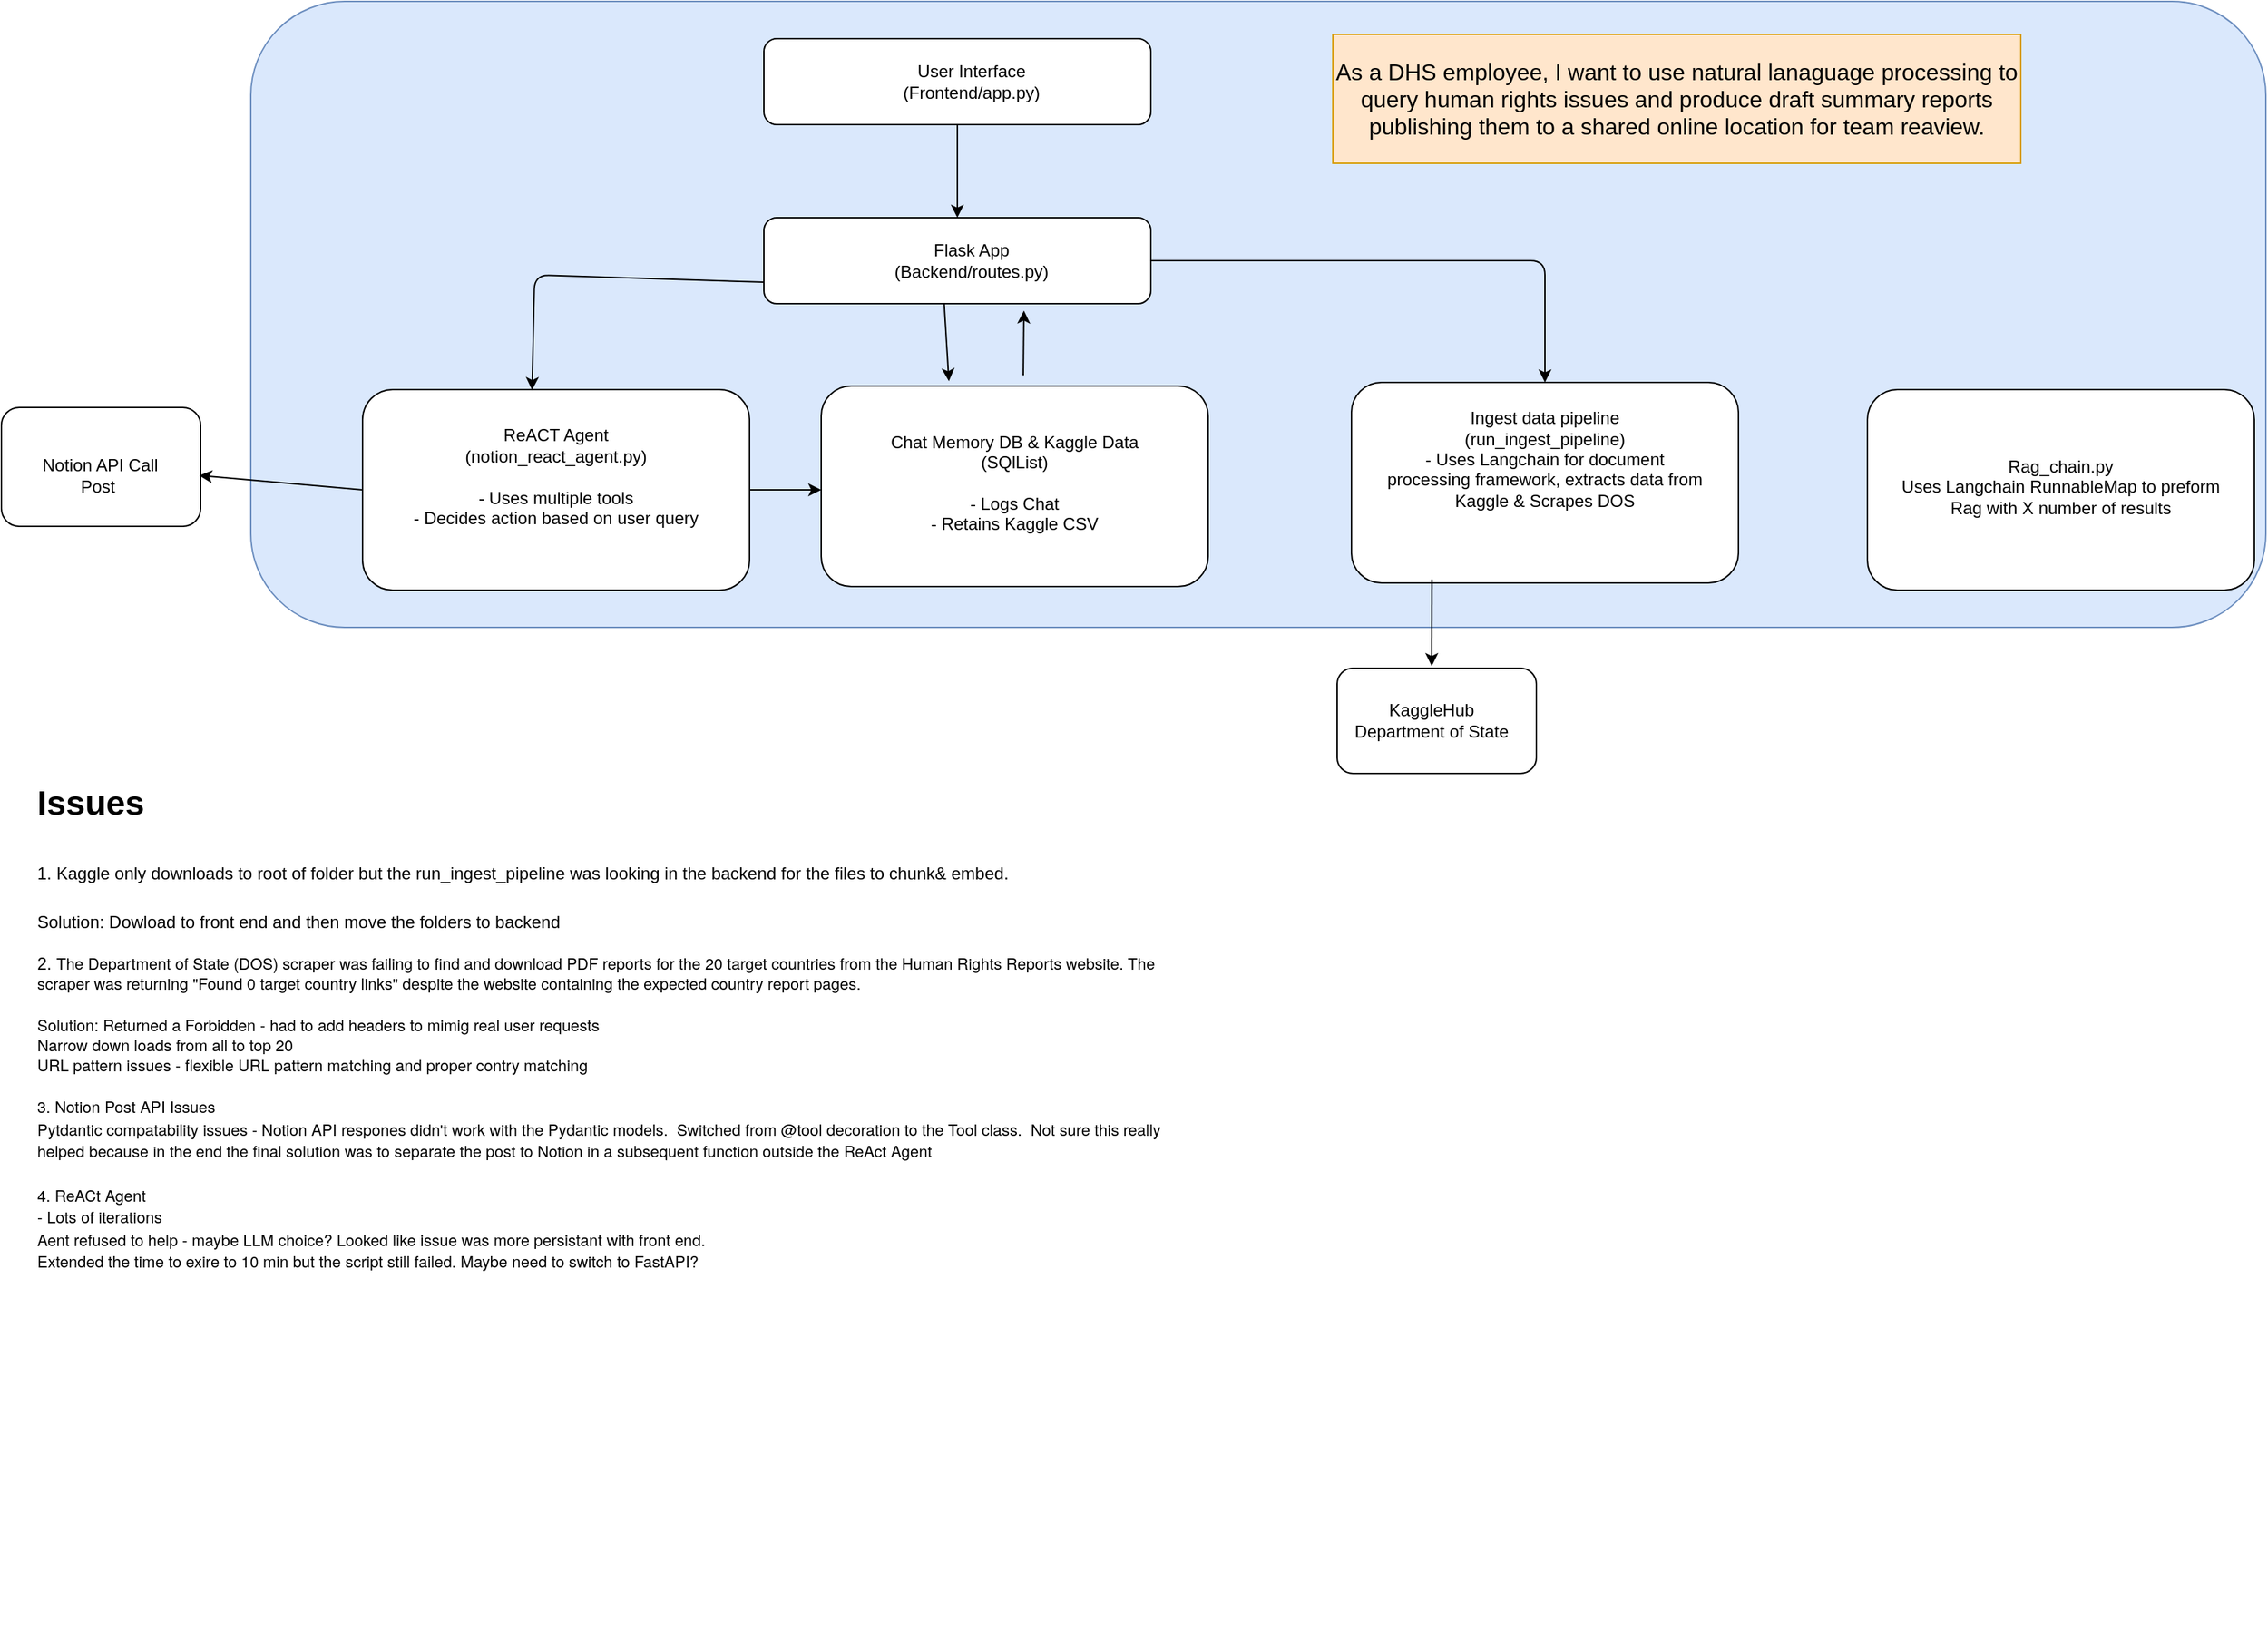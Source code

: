 <mxfile>
    <diagram id="yJQCKHnWqSj0qzvx5GCp" name="Page-1">
        <mxGraphModel dx="1893" dy="1113" grid="0" gridSize="10" guides="1" tooltips="1" connect="1" arrows="1" fold="1" page="1" pageScale="1" pageWidth="1920" pageHeight="1200" math="0" shadow="0">
            <root>
                <mxCell id="0"/>
                <mxCell id="1" parent="0"/>
                <mxCell id="29" value="" style="rounded=1;whiteSpace=wrap;html=1;fillColor=#dae8fc;strokeColor=#6c8ebf;" vertex="1" parent="1">
                    <mxGeometry x="192" y="9" width="1406" height="437" as="geometry"/>
                </mxCell>
                <mxCell id="4" value="" style="rounded=1;whiteSpace=wrap;html=1;" vertex="1" parent="1">
                    <mxGeometry x="550" y="35" width="270" height="60" as="geometry"/>
                </mxCell>
                <mxCell id="5" value="User Interface&lt;div&gt;&lt;span style=&quot;background-color: transparent;&quot;&gt;(Frontend/app.py)&lt;/span&gt;&lt;/div&gt;" style="text;html=1;align=center;verticalAlign=middle;whiteSpace=wrap;rounded=0;" vertex="1" parent="1">
                    <mxGeometry x="610" y="50" width="170" height="30" as="geometry"/>
                </mxCell>
                <mxCell id="6" style="edgeStyle=none;html=1;exitX=0.5;exitY=1;exitDx=0;exitDy=0;entryX=0.5;entryY=0;entryDx=0;entryDy=0;" edge="1" parent="1" source="4" target="7">
                    <mxGeometry relative="1" as="geometry"/>
                </mxCell>
                <mxCell id="7" value="" style="rounded=1;whiteSpace=wrap;html=1;" vertex="1" parent="1">
                    <mxGeometry x="550" y="160" width="270" height="60" as="geometry"/>
                </mxCell>
                <mxCell id="8" value="&lt;div&gt;&lt;font color=&quot;#000000&quot;&gt;Flask App&lt;/font&gt;&lt;/div&gt;&lt;div&gt;(Backend/routes.py)&lt;/div&gt;" style="text;html=1;align=center;verticalAlign=middle;whiteSpace=wrap;rounded=0;" vertex="1" parent="1">
                    <mxGeometry x="610" y="175" width="170" height="30" as="geometry"/>
                </mxCell>
                <mxCell id="9" style="edgeStyle=none;html=1;exitX=0;exitY=0.75;exitDx=0;exitDy=0;entryX=0.438;entryY=0.002;entryDx=0;entryDy=0;entryPerimeter=0;" edge="1" parent="1" source="7" target="10">
                    <mxGeometry relative="1" as="geometry">
                        <mxPoint x="680" y="230" as="sourcePoint"/>
                        <mxPoint x="380" y="276" as="targetPoint"/>
                        <Array as="points">
                            <mxPoint x="390" y="200"/>
                        </Array>
                    </mxGeometry>
                </mxCell>
                <mxCell id="10" value="" style="rounded=1;whiteSpace=wrap;html=1;" vertex="1" parent="1">
                    <mxGeometry x="270" y="280" width="270" height="140" as="geometry"/>
                </mxCell>
                <mxCell id="11" value="&lt;div&gt;&lt;span style=&quot;background-color: transparent;&quot;&gt;ReACT Agent&lt;/span&gt;&lt;/div&gt;&lt;div&gt;&lt;span style=&quot;background-color: transparent;&quot;&gt;(notion_react_agent.py)&lt;/span&gt;&lt;/div&gt;&lt;div&gt;&lt;span style=&quot;background-color: transparent;&quot;&gt;&lt;br&gt;&lt;/span&gt;&lt;/div&gt;&lt;div&gt;&lt;span style=&quot;background-color: transparent;&quot;&gt;- Uses multiple tools&lt;/span&gt;&lt;/div&gt;&lt;div&gt;&lt;span style=&quot;background-color: transparent;&quot;&gt;- Decides action based on user query&lt;/span&gt;&lt;/div&gt;&lt;div&gt;&lt;span style=&quot;background-color: transparent;&quot;&gt;&lt;br&gt;&lt;/span&gt;&lt;/div&gt;" style="text;html=1;align=center;verticalAlign=middle;whiteSpace=wrap;rounded=0;" vertex="1" parent="1">
                    <mxGeometry x="290" y="295" width="230" height="105" as="geometry"/>
                </mxCell>
                <mxCell id="13" value="" style="rounded=1;whiteSpace=wrap;html=1;" vertex="1" parent="1">
                    <mxGeometry x="590" y="277.5" width="270" height="140" as="geometry"/>
                </mxCell>
                <mxCell id="14" value="&lt;div&gt;&lt;span style=&quot;background-color: transparent;&quot;&gt;Chat Memory DB &amp;amp; Kaggle Data&lt;/span&gt;&lt;/div&gt;&lt;div&gt;&lt;span style=&quot;background-color: transparent;&quot;&gt;(SQlList)&lt;/span&gt;&lt;/div&gt;&lt;div&gt;&lt;span style=&quot;background-color: transparent;&quot;&gt;&lt;br&gt;&lt;/span&gt;&lt;/div&gt;&lt;div&gt;&lt;span style=&quot;background-color: transparent;&quot;&gt;- Logs Chat&lt;/span&gt;&lt;/div&gt;&lt;div&gt;- Retains Kaggle CSV&lt;/div&gt;" style="text;html=1;align=center;verticalAlign=middle;whiteSpace=wrap;rounded=0;" vertex="1" parent="1">
                    <mxGeometry x="610" y="292.5" width="230" height="105" as="geometry"/>
                </mxCell>
                <mxCell id="15" style="edgeStyle=none;html=1;entryX=0.672;entryY=1.081;entryDx=0;entryDy=0;entryPerimeter=0;" edge="1" parent="1" target="7">
                    <mxGeometry relative="1" as="geometry">
                        <mxPoint x="731" y="270" as="sourcePoint"/>
                    </mxGeometry>
                </mxCell>
                <mxCell id="16" value="" style="rounded=1;whiteSpace=wrap;html=1;" vertex="1" parent="1">
                    <mxGeometry x="960" y="275" width="270" height="140" as="geometry"/>
                </mxCell>
                <mxCell id="17" value="&lt;div&gt;&lt;span style=&quot;background-color: transparent;&quot;&gt;Ingest data pipeline&lt;/span&gt;&lt;/div&gt;&lt;div&gt;(run_ingest_pipeline)&lt;/div&gt;&lt;div&gt;&lt;span style=&quot;background-color: transparent;&quot;&gt;- Uses Langchain for document processing framework, extracts data from Kaggle &amp;amp; Scrapes DOS&lt;/span&gt;&lt;/div&gt;&lt;div&gt;&lt;span style=&quot;background-color: transparent;&quot;&gt;&lt;br&gt;&lt;/span&gt;&lt;/div&gt;&lt;div&gt;&lt;span style=&quot;background-color: transparent;&quot;&gt;&lt;br&gt;&lt;/span&gt;&lt;/div&gt;" style="text;html=1;align=center;verticalAlign=middle;whiteSpace=wrap;rounded=0;" vertex="1" parent="1">
                    <mxGeometry x="980" y="290" width="230" height="105" as="geometry"/>
                </mxCell>
                <mxCell id="19" value="" style="rounded=1;whiteSpace=wrap;html=1;" vertex="1" parent="1">
                    <mxGeometry x="1320" y="280" width="270" height="140" as="geometry"/>
                </mxCell>
                <mxCell id="20" value="&lt;div&gt;&lt;span style=&quot;background-color: transparent;&quot;&gt;Rag_chain.py&lt;/span&gt;&lt;/div&gt;&lt;div&gt;Uses Langchain RunnableMap to preform Rag with X number of results&lt;/div&gt;" style="text;html=1;align=center;verticalAlign=middle;whiteSpace=wrap;rounded=0;" vertex="1" parent="1">
                    <mxGeometry x="1340" y="295" width="230" height="105" as="geometry"/>
                </mxCell>
                <mxCell id="23" value="" style="endArrow=classic;html=1;exitX=1;exitY=0.5;exitDx=0;exitDy=0;" edge="1" parent="1" source="10">
                    <mxGeometry width="50" height="50" relative="1" as="geometry">
                        <mxPoint x="820" y="400" as="sourcePoint"/>
                        <mxPoint x="590" y="350" as="targetPoint"/>
                    </mxGeometry>
                </mxCell>
                <mxCell id="25" style="edgeStyle=none;html=1;entryX=0.33;entryY=-0.024;entryDx=0;entryDy=0;entryPerimeter=0;exitX=0.466;exitY=1.004;exitDx=0;exitDy=0;exitPerimeter=0;" edge="1" parent="1" source="7" target="13">
                    <mxGeometry relative="1" as="geometry">
                        <mxPoint x="741" y="280" as="sourcePoint"/>
                        <mxPoint x="741" y="235" as="targetPoint"/>
                    </mxGeometry>
                </mxCell>
                <mxCell id="26" style="edgeStyle=none;html=1;entryX=0.5;entryY=0;entryDx=0;entryDy=0;exitX=1;exitY=0.5;exitDx=0;exitDy=0;" edge="1" parent="1" source="7" target="16">
                    <mxGeometry relative="1" as="geometry">
                        <mxPoint x="741" y="280" as="sourcePoint"/>
                        <mxPoint x="741" y="235" as="targetPoint"/>
                        <Array as="points">
                            <mxPoint x="1095" y="190"/>
                        </Array>
                    </mxGeometry>
                </mxCell>
                <mxCell id="27" value="As a DHS employee, I want to use natural lanaguage processing to query human rights issues and produce draft summary reports publishing them to a shared online location for team reaview." style="text;html=1;align=center;verticalAlign=middle;whiteSpace=wrap;rounded=0;fontSize=16;fillColor=#ffe6cc;strokeColor=#d79b00;" vertex="1" parent="1">
                    <mxGeometry x="947" y="32" width="480" height="90" as="geometry"/>
                </mxCell>
                <mxCell id="28" value="&lt;h1 style=&quot;margin-top: 0px;&quot;&gt;&lt;span style=&quot;background-color: transparent;&quot;&gt;Issues&amp;nbsp;&lt;/span&gt;&lt;/h1&gt;&lt;h1 style=&quot;margin-top: 0px;&quot;&gt;&lt;span style=&quot;background-color: transparent; font-size: 12px; font-weight: normal;&quot;&gt;1. Kaggle only downloads to root of folder but the run_ingest_pipeline was looking in the backend for the files to chunk&amp;amp; embed.&lt;/span&gt;&lt;/h1&gt;&lt;div&gt;&lt;span style=&quot;background-color: transparent; font-size: 12px; font-weight: normal;&quot;&gt;Solution: Dowload to front end and then move the folders to backend&lt;/span&gt;&lt;/div&gt;&lt;div&gt;&lt;span style=&quot;background-color: transparent; font-size: 12px; font-weight: normal;&quot;&gt;&lt;br&gt;&lt;/span&gt;&lt;/div&gt;&lt;div&gt;&lt;span style=&quot;background-color: transparent; font-size: 12px; font-weight: normal;&quot;&gt;2.&amp;nbsp;&lt;/span&gt;&lt;span style=&quot;color: rgb(0, 0, 0); font-family: &amp;quot;Helvetica Neue&amp;quot;; font-size: 11px; background-color: transparent;&quot;&gt;The Department of State (DOS) scraper was failing to find and download PDF reports for the 20 target countries from the Human Rights Reports website. The scraper was returning &quot;Found 0 target country links&quot; despite the website containing the expected country report pages.&amp;nbsp;&lt;/span&gt;&lt;/div&gt;&lt;div&gt;&lt;span style=&quot;color: rgb(0, 0, 0); font-family: &amp;quot;Helvetica Neue&amp;quot;; font-size: 11px; background-color: transparent;&quot;&gt;&lt;br&gt;&lt;/span&gt;&lt;/div&gt;&lt;div&gt;&lt;span style=&quot;color: rgb(0, 0, 0); font-family: &amp;quot;Helvetica Neue&amp;quot;; font-size: 11px; background-color: transparent;&quot;&gt;Solution: Returned a Forbidden - had to add headers to mimig real user requests&lt;/span&gt;&lt;/div&gt;&lt;div&gt;&lt;span style=&quot;background-color: transparent; font-family: &amp;quot;Helvetica Neue&amp;quot;; font-size: 11px;&quot;&gt;Narrow down loads from all to top 20&lt;/span&gt;&lt;/div&gt;&lt;div&gt;&lt;span style=&quot;background-color: transparent; font-family: &amp;quot;Helvetica Neue&amp;quot;; font-size: 11px;&quot;&gt;URL pattern issues - flexible URL pattern matching and proper contry matching&amp;nbsp;&lt;/span&gt;&lt;/div&gt;&lt;div&gt;&lt;span style=&quot;background-color: transparent; font-family: &amp;quot;Helvetica Neue&amp;quot;; font-size: 11px;&quot;&gt;&lt;br&gt;&lt;/span&gt;&lt;/div&gt;&lt;div&gt;&lt;span style=&quot;background-color: transparent; font-family: &amp;quot;Helvetica Neue&amp;quot;; font-size: 11px;&quot;&gt;3. Notion Post API Issues&lt;/span&gt;&lt;/div&gt;&lt;div&gt;&lt;font face=&quot;Helvetica Neue&quot;&gt;&lt;span style=&quot;font-size: 11px;&quot;&gt;Pytdantic compatability issues - Notion API respones didn&#39;t work with the Pydantic models.&amp;nbsp; Switched from @tool decoration to the Tool class.&amp;nbsp; Not sure this really helped because in the end the final solution was to separate the post to Notion in a subsequent function outside the ReAct Agent&lt;/span&gt;&lt;/font&gt;&lt;/div&gt;&lt;div&gt;&lt;font face=&quot;Helvetica Neue&quot;&gt;&lt;span style=&quot;font-size: 11px;&quot;&gt;&lt;br&gt;&lt;/span&gt;&lt;/font&gt;&lt;/div&gt;&lt;div&gt;&lt;font face=&quot;Helvetica Neue&quot;&gt;&lt;span style=&quot;font-size: 11px;&quot;&gt;4. ReACt Agent&lt;/span&gt;&lt;/font&gt;&lt;/div&gt;&lt;div&gt;&lt;font face=&quot;Helvetica Neue&quot;&gt;&lt;span style=&quot;font-size: 11px;&quot;&gt;- Lots of iterations&lt;/span&gt;&lt;/font&gt;&lt;/div&gt;&lt;div&gt;&lt;font face=&quot;Helvetica Neue&quot;&gt;&lt;span style=&quot;font-size: 11px;&quot;&gt;Aent refused to help - maybe LLM choice? Looked like issue was more persistant with front end.&lt;/span&gt;&lt;/font&gt;&lt;/div&gt;&lt;div&gt;&lt;font face=&quot;Helvetica Neue&quot;&gt;&lt;span style=&quot;font-size: 11px;&quot;&gt;Extended the time to exire to 10 min but the script still failed. Maybe need to switch to FastAPI?&lt;/span&gt;&lt;/font&gt;&lt;/div&gt;&lt;div&gt;&lt;font face=&quot;Helvetica Neue&quot;&gt;&lt;span style=&quot;font-size: 11px;&quot;&gt;&lt;br&gt;&lt;/span&gt;&lt;/font&gt;&lt;/div&gt;" style="text;html=1;whiteSpace=wrap;overflow=hidden;rounded=0;" vertex="1" parent="1">
                    <mxGeometry x="41" y="548" width="810" height="601" as="geometry"/>
                </mxCell>
                <mxCell id="30" value="" style="rounded=1;whiteSpace=wrap;html=1;" vertex="1" parent="1">
                    <mxGeometry x="18" y="292.5" width="139" height="83" as="geometry"/>
                </mxCell>
                <mxCell id="31" value="&lt;div&gt;Notion API Call&lt;/div&gt;&lt;div&gt;Post&amp;nbsp;&lt;/div&gt;" style="text;html=1;align=center;verticalAlign=middle;whiteSpace=wrap;rounded=0;" vertex="1" parent="1">
                    <mxGeometry x="18" y="312" width="138" height="56" as="geometry"/>
                </mxCell>
                <mxCell id="32" value="" style="endArrow=classic;html=1;entryX=1;entryY=0.5;entryDx=0;entryDy=0;exitX=0;exitY=0.5;exitDx=0;exitDy=0;" edge="1" parent="1" source="10" target="31">
                    <mxGeometry width="50" height="50" relative="1" as="geometry">
                        <mxPoint x="735" y="504" as="sourcePoint"/>
                        <mxPoint x="785" y="454" as="targetPoint"/>
                    </mxGeometry>
                </mxCell>
                <mxCell id="33" value="" style="rounded=1;whiteSpace=wrap;html=1;" vertex="1" parent="1">
                    <mxGeometry x="950" y="474.5" width="139" height="73.5" as="geometry"/>
                </mxCell>
                <mxCell id="34" value="&lt;div&gt;&lt;span style=&quot;background-color: transparent;&quot;&gt;KaggleHub&lt;/span&gt;&lt;/div&gt;&lt;div&gt;&lt;span style=&quot;background-color: transparent;&quot;&gt;Department of State&lt;/span&gt;&lt;/div&gt;" style="text;html=1;align=center;verticalAlign=middle;whiteSpace=wrap;rounded=0;" vertex="1" parent="1">
                    <mxGeometry x="947" y="483.25" width="138" height="56" as="geometry"/>
                </mxCell>
                <mxCell id="36" value="" style="endArrow=classic;html=1;exitX=0.208;exitY=0.983;exitDx=0;exitDy=0;exitPerimeter=0;" edge="1" parent="1" source="16">
                    <mxGeometry width="50" height="50" relative="1" as="geometry">
                        <mxPoint x="735" y="504" as="sourcePoint"/>
                        <mxPoint x="1016" y="473" as="targetPoint"/>
                    </mxGeometry>
                </mxCell>
            </root>
        </mxGraphModel>
    </diagram>
</mxfile>